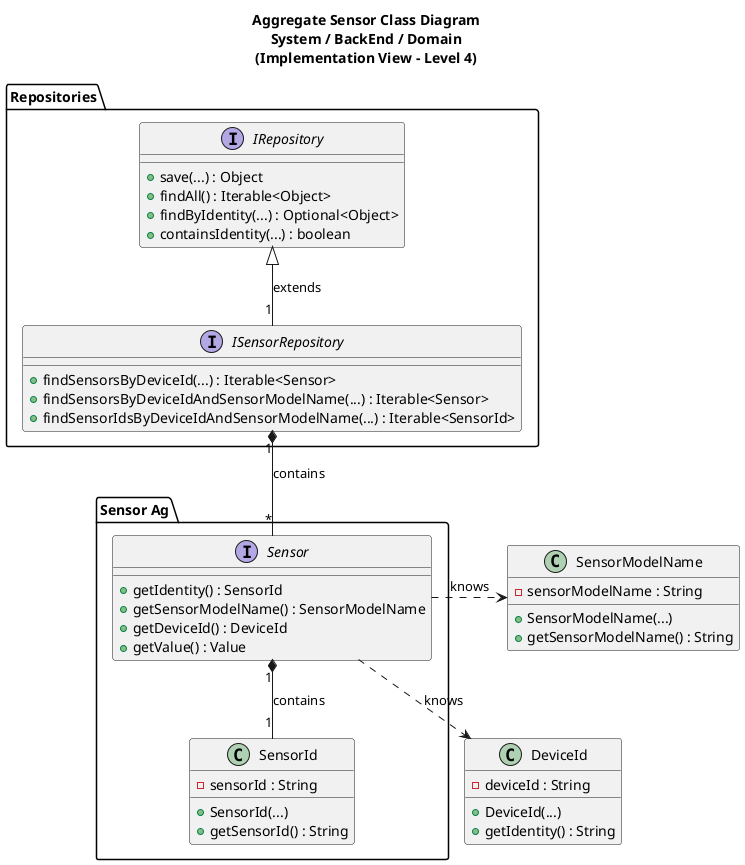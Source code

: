 @startuml

title Aggregate Sensor Class Diagram\nSystem / BackEnd / Domain\n(Implementation View - Level 4)

class DeviceId{
- deviceId : String
+ DeviceId(...)
+ getIdentity() : String
}

package "Sensor Ag" {
interface Sensor {
+ getIdentity() : SensorId
+ getSensorModelName() : SensorModelName
+ getDeviceId() : DeviceId
+ getValue() : Value
}

class SensorId{
- sensorId : String
+ SensorId(...)
+ getSensorId() : String
}
}

class SensorModelName{
- sensorModelName : String
+ SensorModelName(...)
+ getSensorModelName() : String
}

package Repositories {
interface IRepository {
+ save(...) : Object
+ findAll() : Iterable<Object>
+ findByIdentity(...) : Optional<Object>
+ containsIdentity(...) : boolean
}

interface ISensorRepository {
+ findSensorsByDeviceId(...) : Iterable<Sensor>
+ findSensorsByDeviceIdAndSensorModelName(...) : Iterable<Sensor>
+ findSensorIdsByDeviceIdAndSensorModelName(...) : Iterable<SensorId>
}
}

Sensor ..> DeviceId : knows
Sensor .right.> SensorModelName : knows

Sensor "1" *-- "1" SensorId : contains

ISensorRepository "1" -up-|> IRepository : extends

ISensorRepository "1" *-- "*" Sensor : contains


@enduml
